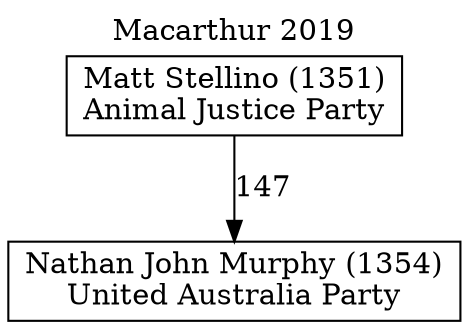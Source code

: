 // House preference flow
digraph "Nathan John Murphy (1354)_Macarthur_2019" {
	graph [label="Macarthur 2019" labelloc=t mclimit=10]
	node [shape=box]
	"Nathan John Murphy (1354)" [label="Nathan John Murphy (1354)
United Australia Party"]
	"Matt Stellino (1351)" [label="Matt Stellino (1351)
Animal Justice Party"]
	"Matt Stellino (1351)" -> "Nathan John Murphy (1354)" [label=147]
}
